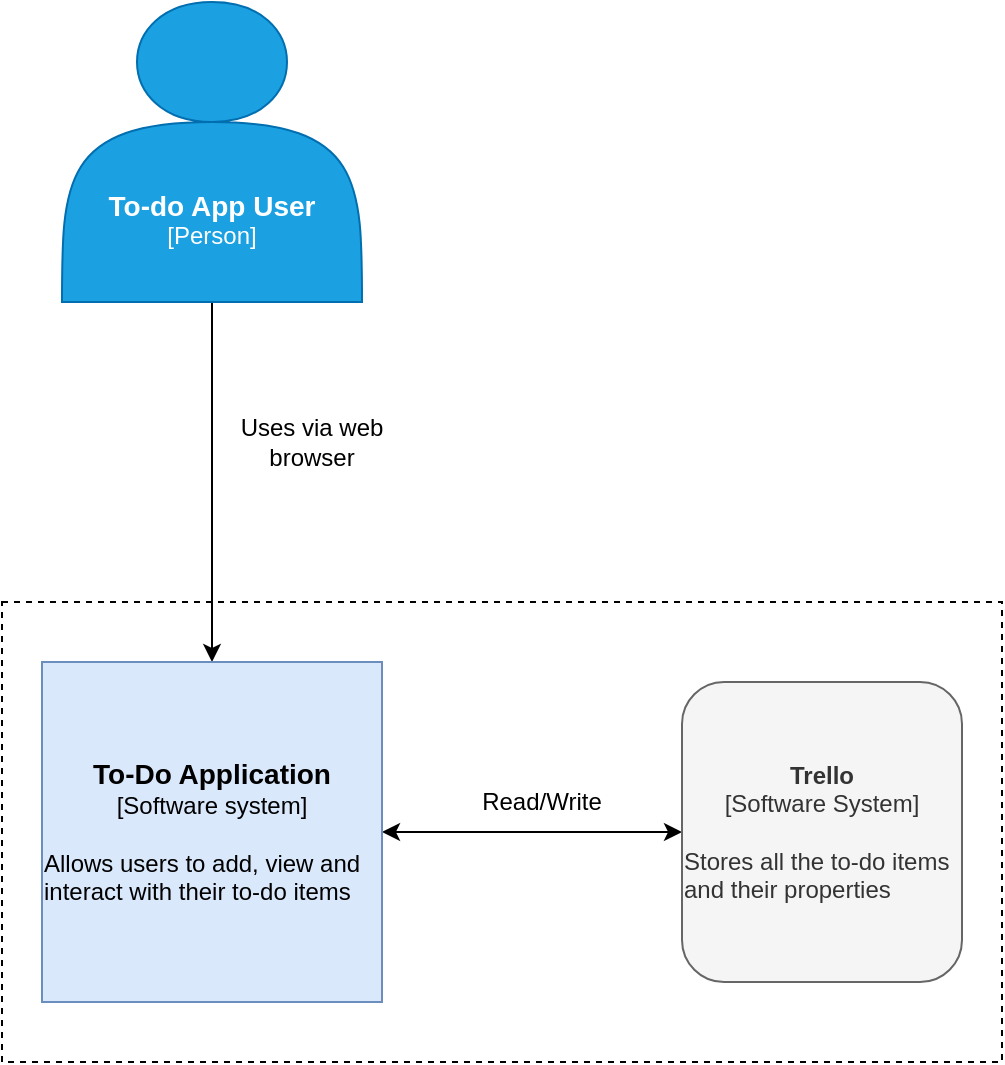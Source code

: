 <mxfile version="15.1.2" type="github">
  <diagram id="oyahqrK9sXwm7OHUef7B" name="Page-1">
    <mxGraphModel dx="1218" dy="1118" grid="1" gridSize="10" guides="1" tooltips="1" connect="1" arrows="1" fold="1" page="1" pageScale="1" pageWidth="827" pageHeight="1169" math="0" shadow="0">
      <root>
        <mxCell id="0" />
        <mxCell id="1" parent="0" />
        <mxCell id="hvF-I7GQl-r4DMs6NaOo-17" value="" style="rounded=0;whiteSpace=wrap;html=1;dashed=1;" parent="1" vertex="1">
          <mxGeometry x="110" y="400" width="500" height="230" as="geometry" />
        </mxCell>
        <mxCell id="hvF-I7GQl-r4DMs6NaOo-13" style="edgeStyle=orthogonalEdgeStyle;rounded=0;orthogonalLoop=1;jettySize=auto;html=1;exitX=0.5;exitY=1;exitDx=0;exitDy=0;entryX=0.5;entryY=0;entryDx=0;entryDy=0;" parent="1" source="wpAevyB7OT49CpcOMr3T-1" target="hvF-I7GQl-r4DMs6NaOo-1" edge="1">
          <mxGeometry relative="1" as="geometry" />
        </mxCell>
        <mxCell id="wpAevyB7OT49CpcOMr3T-1" value="&lt;b style=&quot;font-size: 14px&quot;&gt;&lt;br&gt;&lt;br&gt;&lt;br&gt;&lt;br&gt;To-do App User&lt;/b&gt;&lt;br&gt;[Person]" style="shape=actor;whiteSpace=wrap;html=1;fillColor=#1ba1e2;strokeColor=#006EAF;fontColor=#ffffff;" parent="1" vertex="1">
          <mxGeometry x="140" y="100" width="150" height="150" as="geometry" />
        </mxCell>
        <mxCell id="hvF-I7GQl-r4DMs6NaOo-15" style="edgeStyle=orthogonalEdgeStyle;rounded=0;orthogonalLoop=1;jettySize=auto;html=1;exitX=1;exitY=0.5;exitDx=0;exitDy=0;entryX=0;entryY=0.5;entryDx=0;entryDy=0;startArrow=classic;startFill=1;" parent="1" source="hvF-I7GQl-r4DMs6NaOo-1" target="hvF-I7GQl-r4DMs6NaOo-4" edge="1">
          <mxGeometry relative="1" as="geometry" />
        </mxCell>
        <mxCell id="hvF-I7GQl-r4DMs6NaOo-1" value="&lt;b&gt;&lt;font style=&quot;font-size: 14px&quot;&gt;To-Do Application&lt;br&gt;&lt;/font&gt;&lt;/b&gt;[Software system]&lt;br&gt;&lt;br&gt;&lt;div style=&quot;text-align: left&quot;&gt;&lt;span&gt;Allows users to add, view and interact with their to-do items&lt;/span&gt;&lt;/div&gt;" style="whiteSpace=wrap;html=1;aspect=fixed;fillColor=#dae8fc;strokeColor=#6c8ebf;" parent="1" vertex="1">
          <mxGeometry x="130" y="430" width="170" height="170" as="geometry" />
        </mxCell>
        <mxCell id="hvF-I7GQl-r4DMs6NaOo-4" value="&lt;font&gt;&lt;b style=&quot;font-size: 12px&quot;&gt;Trello&lt;/b&gt;&lt;br&gt;[Software System]&lt;br&gt;&lt;br&gt;&lt;div style=&quot;text-align: left&quot;&gt;Stores all the to-do items and their properties&lt;/div&gt;&lt;/font&gt;" style="rounded=1;whiteSpace=wrap;html=1;fillColor=#f5f5f5;strokeColor=#666666;fontColor=#333333;" parent="1" vertex="1">
          <mxGeometry x="450" y="440" width="140" height="150" as="geometry" />
        </mxCell>
        <mxCell id="hvF-I7GQl-r4DMs6NaOo-14" value="Uses via web browser" style="text;html=1;strokeColor=none;fillColor=none;align=center;verticalAlign=middle;whiteSpace=wrap;rounded=0;" parent="1" vertex="1">
          <mxGeometry x="210" y="300" width="110" height="40" as="geometry" />
        </mxCell>
        <mxCell id="hvF-I7GQl-r4DMs6NaOo-16" value="Read/Write" style="text;html=1;strokeColor=none;fillColor=none;align=center;verticalAlign=middle;whiteSpace=wrap;rounded=0;" parent="1" vertex="1">
          <mxGeometry x="360" y="490" width="40" height="20" as="geometry" />
        </mxCell>
      </root>
    </mxGraphModel>
  </diagram>
</mxfile>
